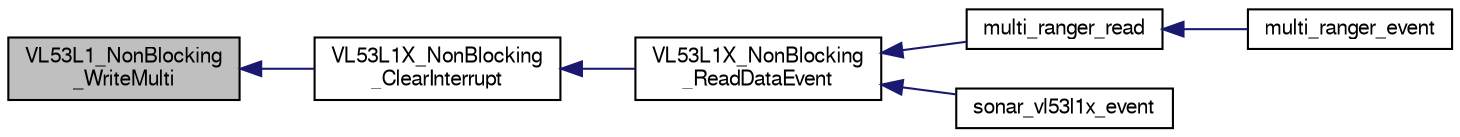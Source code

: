 digraph "VL53L1_NonBlocking_WriteMulti"
{
  edge [fontname="FreeSans",fontsize="10",labelfontname="FreeSans",labelfontsize="10"];
  node [fontname="FreeSans",fontsize="10",shape=record];
  rankdir="LR";
  Node1 [label="VL53L1_NonBlocking\l_WriteMulti",height=0.2,width=0.4,color="black", fillcolor="grey75", style="filled", fontcolor="black"];
  Node1 -> Node2 [dir="back",color="midnightblue",fontsize="10",style="solid",fontname="FreeSans"];
  Node2 [label="VL53L1X_NonBlocking\l_ClearInterrupt",height=0.2,width=0.4,color="black", fillcolor="white", style="filled",URL="$vl53l1x__nonblocking_8h.html#a99be979805273ff0a6ab8283a1df0b2a",tooltip="This function clears the interrupt, to be called after a ranging data reading to arm the interrupt fo..."];
  Node2 -> Node3 [dir="back",color="midnightblue",fontsize="10",style="solid",fontname="FreeSans"];
  Node3 [label="VL53L1X_NonBlocking\l_ReadDataEvent",height=0.2,width=0.4,color="black", fillcolor="white", style="filled",URL="$vl53l1x__nonblocking_8h.html#ae15f0a1990480af4669e18523d1b16b0",tooltip="Implement non-blocking read sequence The data reading actually starts when the read_state is set to V..."];
  Node3 -> Node4 [dir="back",color="midnightblue",fontsize="10",style="solid",fontname="FreeSans"];
  Node4 [label="multi_ranger_read",height=0.2,width=0.4,color="black", fillcolor="white", style="filled",URL="$cf__deck__multi__ranger_8c.html#a87ee4d74c4c67ff0f9c4db1e93cbe373",tooltip="Read data from a device. "];
  Node4 -> Node5 [dir="back",color="midnightblue",fontsize="10",style="solid",fontname="FreeSans"];
  Node5 [label="multi_ranger_event",height=0.2,width=0.4,color="black", fillcolor="white", style="filled",URL="$cf__deck__multi__ranger_8h.html#a9e2d42d9e59cd4622247712fc2f259b7"];
  Node3 -> Node6 [dir="back",color="midnightblue",fontsize="10",style="solid",fontname="FreeSans"];
  Node6 [label="sonar_vl53l1x_event",height=0.2,width=0.4,color="black", fillcolor="white", style="filled",URL="$sonar__vl53l1x_8h.html#a9051b587a7753bf7e3043aa92b8b3436"];
}
